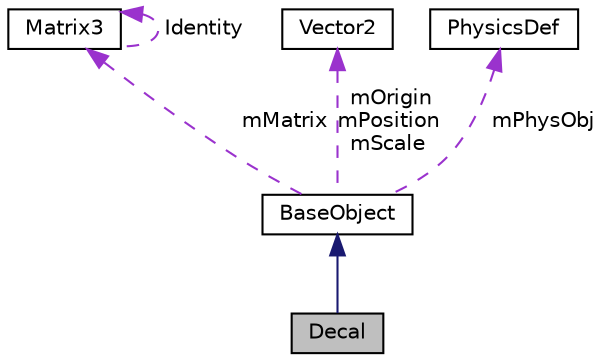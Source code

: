 digraph G
{
  edge [fontname="Helvetica",fontsize="10",labelfontname="Helvetica",labelfontsize="10"];
  node [fontname="Helvetica",fontsize="10",shape=record];
  Node1 [label="Decal",height=0.2,width=0.4,color="black", fillcolor="grey75", style="filled" fontcolor="black"];
  Node2 -> Node1 [dir="back",color="midnightblue",fontsize="10",style="solid",fontname="Helvetica"];
  Node2 [label="BaseObject",height=0.2,width=0.4,color="black", fillcolor="white", style="filled",URL="$class_base_object.html"];
  Node3 -> Node2 [dir="back",color="darkorchid3",fontsize="10",style="dashed",label=" mMatrix" ,fontname="Helvetica"];
  Node3 [label="Matrix3",height=0.2,width=0.4,color="black", fillcolor="white", style="filled",URL="$class_matrix3.html",tooltip="Utility class to manipulate 3x3 matrices of floats."];
  Node3 -> Node3 [dir="back",color="darkorchid3",fontsize="10",style="dashed",label=" Identity" ,fontname="Helvetica"];
  Node4 -> Node2 [dir="back",color="darkorchid3",fontsize="10",style="dashed",label=" mOrigin\nmPosition\nmScale" ,fontname="Helvetica"];
  Node4 [label="Vector2",height=0.2,width=0.4,color="black", fillcolor="white", style="filled",URL="$class_vector2.html"];
  Node5 -> Node2 [dir="back",color="darkorchid3",fontsize="10",style="dashed",label=" mPhysObj" ,fontname="Helvetica"];
  Node5 [label="PhysicsDef",height=0.2,width=0.4,color="black", fillcolor="white", style="filled",URL="$class_physics_def.html"];
}
